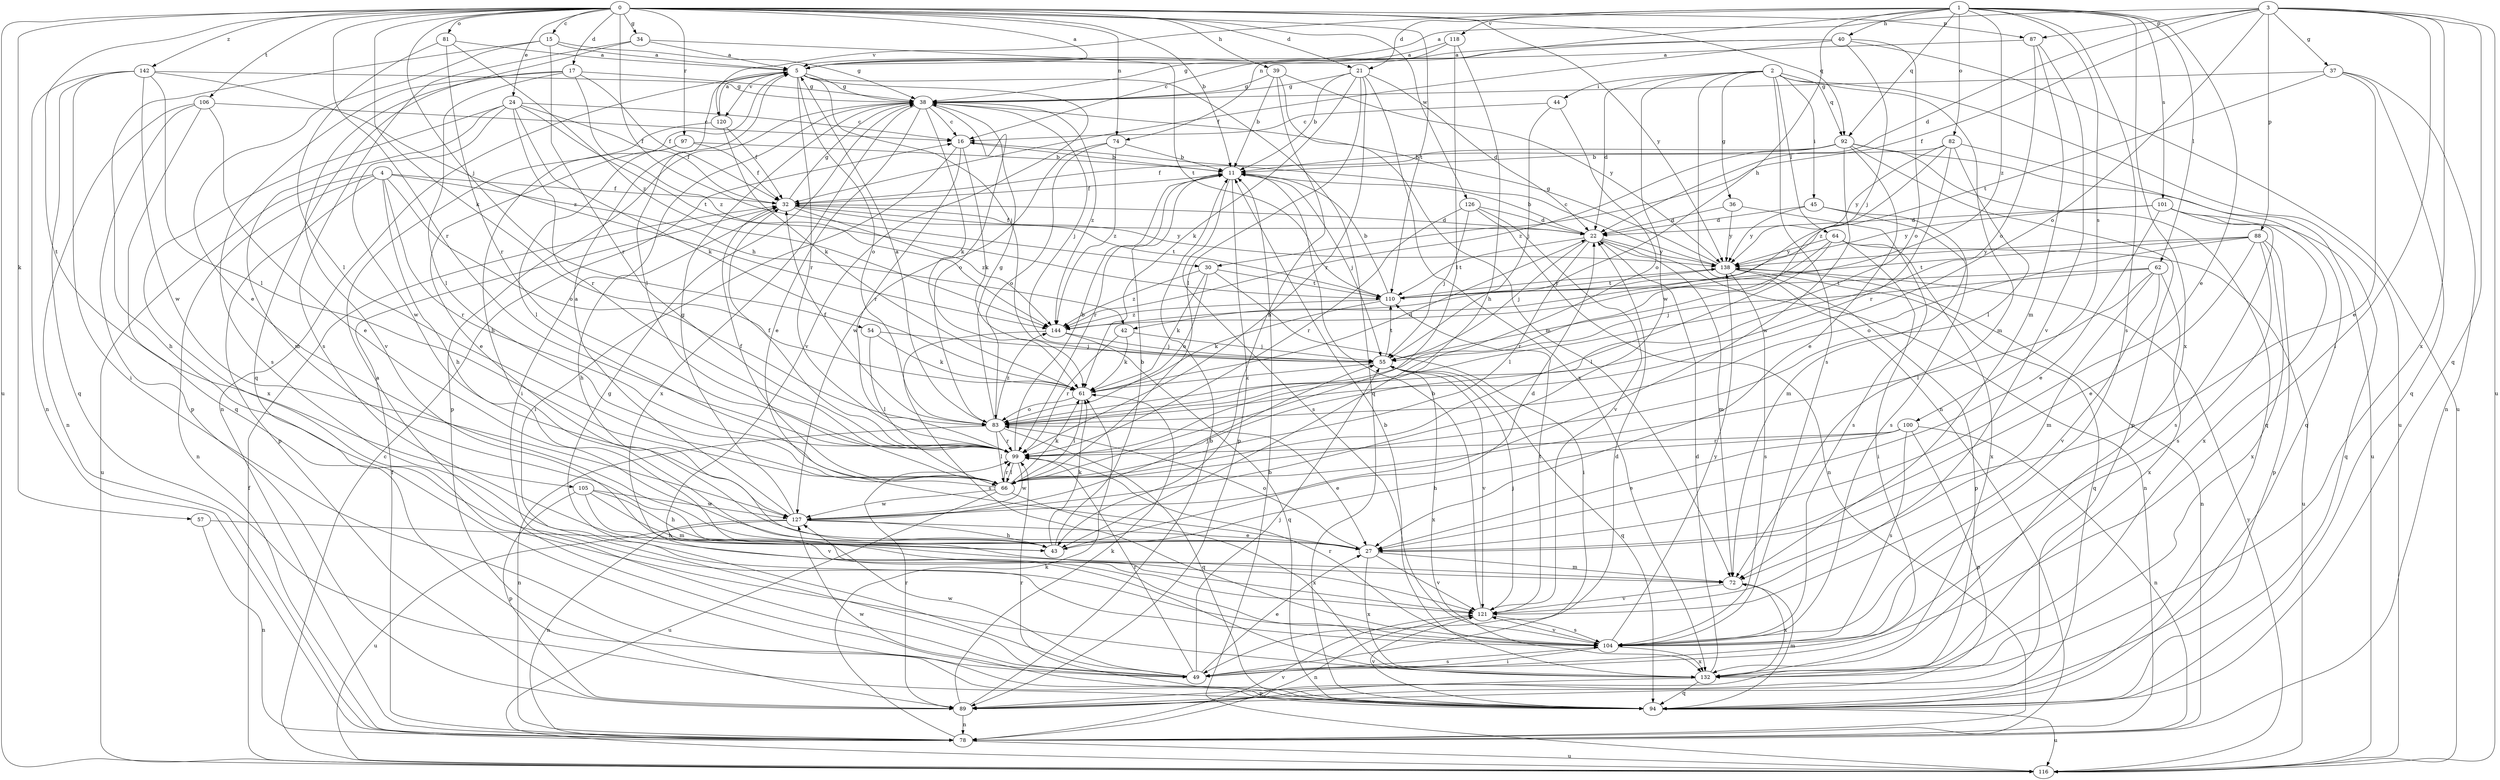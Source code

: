strict digraph  {
0;
1;
2;
3;
4;
5;
11;
15;
16;
17;
21;
22;
24;
27;
30;
32;
34;
36;
37;
38;
39;
40;
42;
43;
44;
45;
49;
54;
55;
57;
61;
62;
64;
66;
72;
74;
78;
81;
82;
83;
87;
88;
89;
92;
94;
97;
99;
100;
101;
104;
105;
106;
110;
116;
118;
120;
121;
126;
127;
132;
138;
142;
144;
0 -> 5  [label=a];
0 -> 11  [label=b];
0 -> 15  [label=c];
0 -> 17  [label=d];
0 -> 21  [label=d];
0 -> 24  [label=e];
0 -> 30  [label=f];
0 -> 34  [label=g];
0 -> 39  [label=h];
0 -> 54  [label=j];
0 -> 57  [label=k];
0 -> 61  [label=k];
0 -> 74  [label=n];
0 -> 81  [label=o];
0 -> 87  [label=p];
0 -> 92  [label=q];
0 -> 97  [label=r];
0 -> 99  [label=r];
0 -> 105  [label=t];
0 -> 106  [label=t];
0 -> 110  [label=t];
0 -> 116  [label=u];
0 -> 126  [label=w];
0 -> 138  [label=y];
0 -> 142  [label=z];
1 -> 21  [label=d];
1 -> 27  [label=e];
1 -> 40  [label=h];
1 -> 42  [label=h];
1 -> 62  [label=l];
1 -> 74  [label=n];
1 -> 82  [label=o];
1 -> 92  [label=q];
1 -> 100  [label=s];
1 -> 101  [label=s];
1 -> 104  [label=s];
1 -> 118  [label=v];
1 -> 120  [label=v];
1 -> 132  [label=x];
1 -> 144  [label=z];
2 -> 22  [label=d];
2 -> 36  [label=g];
2 -> 44  [label=i];
2 -> 45  [label=i];
2 -> 64  [label=l];
2 -> 72  [label=m];
2 -> 78  [label=n];
2 -> 92  [label=q];
2 -> 104  [label=s];
2 -> 116  [label=u];
2 -> 127  [label=w];
3 -> 5  [label=a];
3 -> 22  [label=d];
3 -> 30  [label=f];
3 -> 37  [label=g];
3 -> 49  [label=i];
3 -> 83  [label=o];
3 -> 87  [label=p];
3 -> 88  [label=p];
3 -> 94  [label=q];
3 -> 116  [label=u];
3 -> 132  [label=x];
4 -> 32  [label=f];
4 -> 42  [label=h];
4 -> 43  [label=h];
4 -> 78  [label=n];
4 -> 83  [label=o];
4 -> 89  [label=p];
4 -> 99  [label=r];
4 -> 116  [label=u];
5 -> 38  [label=g];
5 -> 55  [label=j];
5 -> 66  [label=l];
5 -> 78  [label=n];
5 -> 83  [label=o];
5 -> 94  [label=q];
5 -> 99  [label=r];
5 -> 120  [label=v];
5 -> 121  [label=v];
11 -> 32  [label=f];
11 -> 55  [label=j];
11 -> 89  [label=p];
11 -> 99  [label=r];
11 -> 104  [label=s];
15 -> 5  [label=a];
15 -> 27  [label=e];
15 -> 38  [label=g];
15 -> 99  [label=r];
15 -> 104  [label=h];
16 -> 11  [label=b];
16 -> 49  [label=i];
16 -> 61  [label=k];
16 -> 99  [label=r];
17 -> 32  [label=f];
17 -> 38  [label=g];
17 -> 66  [label=l];
17 -> 104  [label=s];
17 -> 121  [label=v];
17 -> 144  [label=z];
21 -> 11  [label=b];
21 -> 22  [label=d];
21 -> 38  [label=g];
21 -> 61  [label=k];
21 -> 66  [label=l];
21 -> 99  [label=r];
21 -> 132  [label=x];
22 -> 11  [label=b];
22 -> 32  [label=f];
22 -> 55  [label=j];
22 -> 66  [label=l];
22 -> 72  [label=m];
22 -> 78  [label=n];
22 -> 110  [label=t];
22 -> 138  [label=y];
24 -> 16  [label=c];
24 -> 32  [label=f];
24 -> 61  [label=k];
24 -> 72  [label=m];
24 -> 99  [label=r];
24 -> 110  [label=t];
24 -> 127  [label=w];
24 -> 132  [label=x];
27 -> 72  [label=m];
27 -> 83  [label=o];
27 -> 121  [label=v];
27 -> 132  [label=x];
30 -> 49  [label=i];
30 -> 61  [label=k];
30 -> 83  [label=o];
30 -> 110  [label=t];
30 -> 144  [label=z];
32 -> 22  [label=d];
32 -> 38  [label=g];
32 -> 43  [label=h];
32 -> 110  [label=t];
32 -> 138  [label=y];
32 -> 144  [label=z];
34 -> 5  [label=a];
34 -> 94  [label=q];
34 -> 104  [label=s];
34 -> 110  [label=t];
36 -> 22  [label=d];
36 -> 104  [label=s];
36 -> 138  [label=y];
37 -> 27  [label=e];
37 -> 38  [label=g];
37 -> 78  [label=n];
37 -> 94  [label=q];
37 -> 110  [label=t];
38 -> 16  [label=c];
38 -> 27  [label=e];
38 -> 49  [label=i];
38 -> 55  [label=j];
38 -> 61  [label=k];
38 -> 83  [label=o];
38 -> 89  [label=p];
38 -> 132  [label=x];
38 -> 144  [label=z];
39 -> 11  [label=b];
39 -> 38  [label=g];
39 -> 43  [label=h];
39 -> 72  [label=m];
39 -> 138  [label=y];
40 -> 5  [label=a];
40 -> 16  [label=c];
40 -> 32  [label=f];
40 -> 55  [label=j];
40 -> 83  [label=o];
40 -> 116  [label=u];
42 -> 55  [label=j];
42 -> 61  [label=k];
42 -> 99  [label=r];
43 -> 11  [label=b];
43 -> 22  [label=d];
43 -> 61  [label=k];
44 -> 16  [label=c];
44 -> 55  [label=j];
44 -> 83  [label=o];
45 -> 22  [label=d];
45 -> 72  [label=m];
45 -> 104  [label=s];
45 -> 138  [label=y];
49 -> 5  [label=a];
49 -> 22  [label=d];
49 -> 27  [label=e];
49 -> 38  [label=g];
49 -> 55  [label=j];
49 -> 99  [label=r];
49 -> 104  [label=s];
49 -> 127  [label=w];
54 -> 55  [label=j];
54 -> 61  [label=k];
54 -> 66  [label=l];
55 -> 61  [label=k];
55 -> 94  [label=q];
55 -> 110  [label=t];
55 -> 121  [label=v];
55 -> 132  [label=x];
57 -> 43  [label=h];
57 -> 78  [label=n];
61 -> 22  [label=d];
61 -> 66  [label=l];
61 -> 83  [label=o];
62 -> 55  [label=j];
62 -> 66  [label=l];
62 -> 72  [label=m];
62 -> 110  [label=t];
62 -> 121  [label=v];
62 -> 132  [label=x];
64 -> 49  [label=i];
64 -> 66  [label=l];
64 -> 99  [label=r];
64 -> 116  [label=u];
64 -> 132  [label=x];
64 -> 138  [label=y];
66 -> 32  [label=f];
66 -> 61  [label=k];
66 -> 99  [label=r];
66 -> 116  [label=u];
66 -> 127  [label=w];
66 -> 132  [label=x];
72 -> 121  [label=v];
72 -> 132  [label=x];
74 -> 11  [label=b];
74 -> 83  [label=o];
74 -> 127  [label=w];
74 -> 144  [label=z];
78 -> 32  [label=f];
78 -> 61  [label=k];
78 -> 116  [label=u];
78 -> 121  [label=v];
81 -> 5  [label=a];
81 -> 66  [label=l];
81 -> 99  [label=r];
81 -> 144  [label=z];
82 -> 11  [label=b];
82 -> 66  [label=l];
82 -> 94  [label=q];
82 -> 99  [label=r];
82 -> 138  [label=y];
82 -> 144  [label=z];
83 -> 5  [label=a];
83 -> 27  [label=e];
83 -> 32  [label=f];
83 -> 38  [label=g];
83 -> 66  [label=l];
83 -> 78  [label=n];
83 -> 94  [label=q];
83 -> 99  [label=r];
83 -> 144  [label=z];
87 -> 5  [label=a];
87 -> 72  [label=m];
87 -> 83  [label=o];
87 -> 121  [label=v];
88 -> 27  [label=e];
88 -> 83  [label=o];
88 -> 89  [label=p];
88 -> 104  [label=s];
88 -> 110  [label=t];
88 -> 132  [label=x];
88 -> 138  [label=y];
89 -> 11  [label=b];
89 -> 61  [label=k];
89 -> 78  [label=n];
89 -> 99  [label=r];
92 -> 11  [label=b];
92 -> 27  [label=e];
92 -> 32  [label=f];
92 -> 89  [label=p];
92 -> 94  [label=q];
92 -> 116  [label=u];
92 -> 127  [label=w];
92 -> 144  [label=z];
94 -> 72  [label=m];
94 -> 99  [label=r];
94 -> 116  [label=u];
94 -> 121  [label=v];
94 -> 127  [label=w];
97 -> 11  [label=b];
97 -> 27  [label=e];
97 -> 32  [label=f];
97 -> 66  [label=l];
99 -> 11  [label=b];
99 -> 32  [label=f];
99 -> 66  [label=l];
99 -> 127  [label=w];
100 -> 27  [label=e];
100 -> 43  [label=h];
100 -> 78  [label=n];
100 -> 89  [label=p];
100 -> 99  [label=r];
100 -> 104  [label=s];
101 -> 22  [label=d];
101 -> 27  [label=e];
101 -> 94  [label=q];
101 -> 104  [label=s];
101 -> 132  [label=x];
101 -> 138  [label=y];
104 -> 49  [label=i];
104 -> 99  [label=r];
104 -> 121  [label=v];
104 -> 132  [label=x];
104 -> 138  [label=y];
105 -> 43  [label=h];
105 -> 72  [label=m];
105 -> 89  [label=p];
105 -> 121  [label=v];
105 -> 127  [label=w];
106 -> 16  [label=c];
106 -> 27  [label=e];
106 -> 78  [label=n];
106 -> 89  [label=p];
106 -> 94  [label=q];
110 -> 11  [label=b];
110 -> 61  [label=k];
110 -> 138  [label=y];
110 -> 144  [label=z];
116 -> 11  [label=b];
116 -> 16  [label=c];
116 -> 32  [label=f];
116 -> 138  [label=y];
118 -> 5  [label=a];
118 -> 38  [label=g];
118 -> 43  [label=h];
118 -> 66  [label=l];
120 -> 5  [label=a];
120 -> 32  [label=f];
120 -> 43  [label=h];
120 -> 61  [label=k];
121 -> 11  [label=b];
121 -> 55  [label=j];
121 -> 78  [label=n];
121 -> 104  [label=s];
121 -> 110  [label=t];
126 -> 22  [label=d];
126 -> 55  [label=j];
126 -> 78  [label=n];
126 -> 99  [label=r];
126 -> 121  [label=v];
127 -> 5  [label=a];
127 -> 27  [label=e];
127 -> 38  [label=g];
127 -> 43  [label=h];
127 -> 55  [label=j];
127 -> 78  [label=n];
127 -> 116  [label=u];
132 -> 11  [label=b];
132 -> 22  [label=d];
132 -> 89  [label=p];
132 -> 94  [label=q];
138 -> 16  [label=c];
138 -> 38  [label=g];
138 -> 78  [label=n];
138 -> 89  [label=p];
138 -> 94  [label=q];
138 -> 104  [label=s];
138 -> 110  [label=t];
142 -> 38  [label=g];
142 -> 49  [label=i];
142 -> 66  [label=l];
142 -> 78  [label=n];
142 -> 94  [label=q];
142 -> 127  [label=w];
142 -> 144  [label=z];
144 -> 55  [label=j];
144 -> 94  [label=q];
144 -> 104  [label=s];
}
